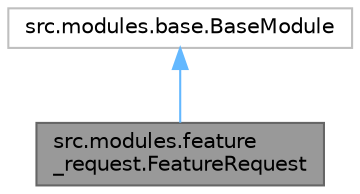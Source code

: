 digraph "src.modules.feature_request.FeatureRequest"
{
 // LATEX_PDF_SIZE
  bgcolor="transparent";
  edge [fontname=Helvetica,fontsize=10,labelfontname=Helvetica,labelfontsize=10];
  node [fontname=Helvetica,fontsize=10,shape=box,height=0.2,width=0.4];
  Node1 [id="Node000001",label="src.modules.feature\l_request.FeatureRequest",height=0.2,width=0.4,color="gray40", fillcolor="grey60", style="filled", fontcolor="black",tooltip=" "];
  Node2 -> Node1 [id="edge1_Node000001_Node000002",dir="back",color="steelblue1",style="solid",tooltip=" "];
  Node2 [id="Node000002",label="src.modules.base.BaseModule",height=0.2,width=0.4,color="grey75", fillcolor="white", style="filled",URL="$classsrc_1_1modules_1_1base_1_1_base_module.html",tooltip=" "];
}
